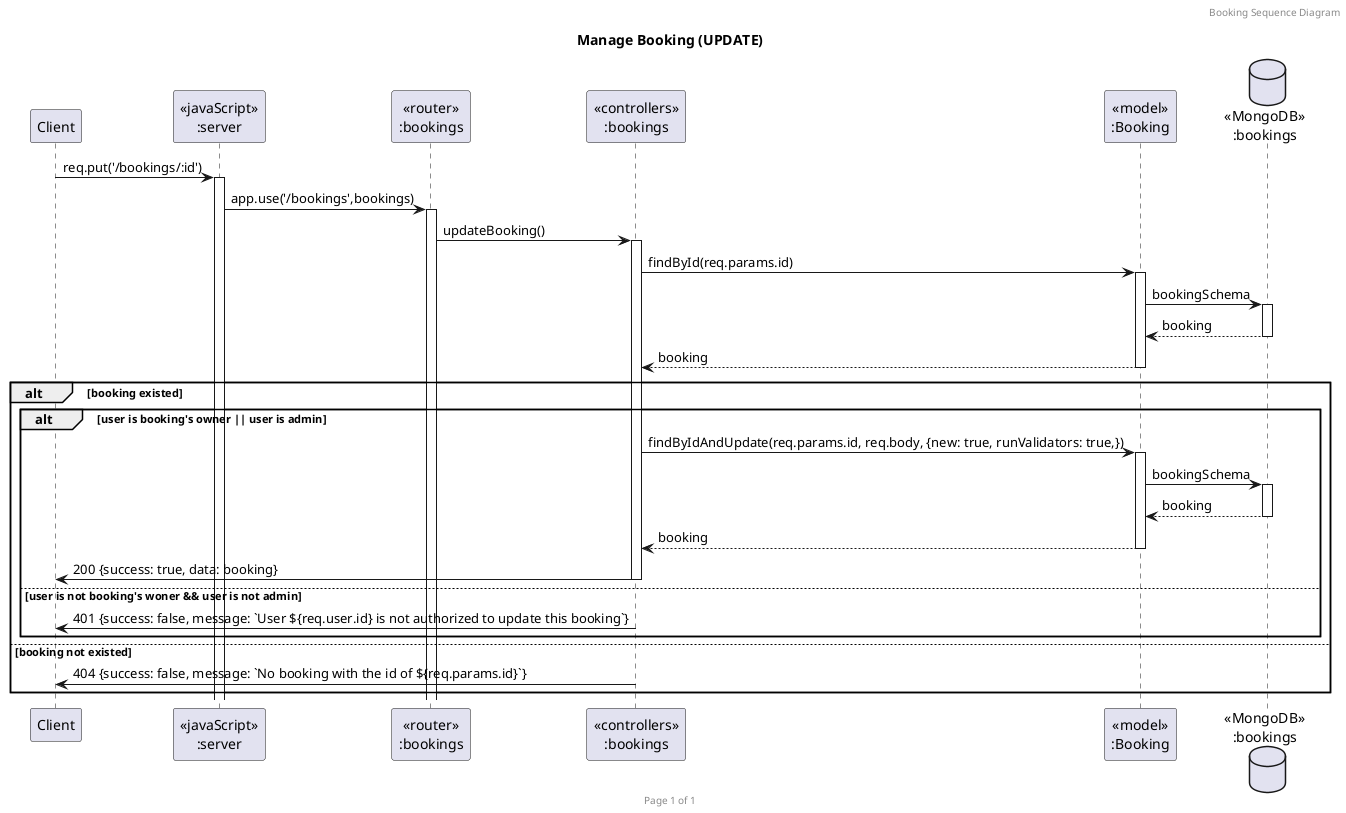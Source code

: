 @startuml Manage Booking (UPDATE)

header Booking Sequence Diagram
footer Page %page% of %lastpage%
title "Manage Booking (UPDATE)"

participant "Client" as client
participant "<<javaScript>>\n:server" as server
participant "<<router>>\n:bookings" as routerBookings
participant "<<controllers>>\n:bookings" as controllersBookings
participant "<<model>>\n:Booking" as modelBooking
database "<<MongoDB>>\n:bookings" as BookingsDatabase

client->server ++:req.put('/bookings/:id')
server->routerBookings ++:app.use('/bookings',bookings)
routerBookings -> controllersBookings ++:updateBooking()
controllersBookings->modelBooking ++:findById(req.params.id)
modelBooking ->BookingsDatabase ++: bookingSchema
BookingsDatabase --> modelBooking --: booking
controllersBookings <-- modelBooking --:booking
alt booking existed
    alt user is booking's owner || user is admin
        controllersBookings->modelBooking ++:findByIdAndUpdate(req.params.id, req.body, {new: true, runValidators: true,})
        modelBooking ->BookingsDatabase ++: bookingSchema
        BookingsDatabase --> modelBooking --: booking
        controllersBookings <-- modelBooking --:booking
        controllersBookings->client --:200 {success: true, data: booking}
    else user is not booking's woner && user is not admin
        controllersBookings->client --:401 {success: false, message: `User ${req.user.id} is not authorized to update this booking`}
    end
else booking not existed
    controllersBookings->client --:404 {success: false, message: `No booking with the id of ${req.params.id}`}
end

@enduml
